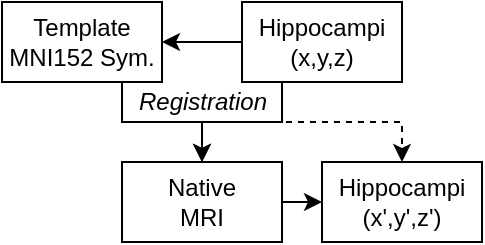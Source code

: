 <mxfile version="16.1.2" type="device"><diagram id="2wXegwvzqGjp2WkTY2xc" name="Page-1"><mxGraphModel dx="694" dy="441" grid="1" gridSize="10" guides="1" tooltips="1" connect="1" arrows="1" fold="1" page="1" pageScale="1" pageWidth="850" pageHeight="1100" math="0" shadow="0"><root><mxCell id="0"/><mxCell id="1" parent="0"/><mxCell id="C9QuvUNriG62lpCtqlwv-4" style="edgeStyle=orthogonalEdgeStyle;rounded=0;orthogonalLoop=1;jettySize=auto;html=1;exitX=0.5;exitY=1;exitDx=0;exitDy=0;entryX=0.5;entryY=0;entryDx=0;entryDy=0;" edge="1" parent="1" source="b-6Ho4O7Wek7eXcVwDqN-1" target="C9QuvUNriG62lpCtqlwv-3"><mxGeometry relative="1" as="geometry"><Array as="points"><mxPoint x="100" y="80"/><mxPoint x="100" y="100"/><mxPoint x="140" y="100"/></Array></mxGeometry></mxCell><mxCell id="C9QuvUNriG62lpCtqlwv-10" style="edgeStyle=orthogonalEdgeStyle;rounded=0;orthogonalLoop=1;jettySize=auto;html=1;exitX=0.75;exitY=1;exitDx=0;exitDy=0;entryX=0.5;entryY=0;entryDx=0;entryDy=0;dashed=1;" edge="1" parent="1" source="b-6Ho4O7Wek7eXcVwDqN-1" target="C9QuvUNriG62lpCtqlwv-7"><mxGeometry relative="1" as="geometry"/></mxCell><mxCell id="b-6Ho4O7Wek7eXcVwDqN-1" value="Template&lt;br&gt;MNI152 Sym." style="rounded=0;whiteSpace=wrap;html=1;fillColor=none;" parent="1" vertex="1"><mxGeometry x="40" y="40" width="80" height="40" as="geometry"/></mxCell><mxCell id="C9QuvUNriG62lpCtqlwv-2" style="edgeStyle=orthogonalEdgeStyle;rounded=0;orthogonalLoop=1;jettySize=auto;html=1;exitX=0;exitY=0.5;exitDx=0;exitDy=0;entryX=1;entryY=0.5;entryDx=0;entryDy=0;" edge="1" parent="1" source="C9QuvUNriG62lpCtqlwv-1" target="b-6Ho4O7Wek7eXcVwDqN-1"><mxGeometry relative="1" as="geometry"/></mxCell><mxCell id="C9QuvUNriG62lpCtqlwv-6" style="edgeStyle=orthogonalEdgeStyle;rounded=0;orthogonalLoop=1;jettySize=auto;html=1;exitX=0.5;exitY=1;exitDx=0;exitDy=0;entryX=0.5;entryY=0;entryDx=0;entryDy=0;" edge="1" parent="1" source="C9QuvUNriG62lpCtqlwv-1" target="C9QuvUNriG62lpCtqlwv-3"><mxGeometry relative="1" as="geometry"><Array as="points"><mxPoint x="180" y="80"/><mxPoint x="180" y="100"/><mxPoint x="140" y="100"/></Array></mxGeometry></mxCell><mxCell id="C9QuvUNriG62lpCtqlwv-1" value="Hippocampi&lt;br&gt;(x,y,z)" style="rounded=0;whiteSpace=wrap;html=1;fillColor=none;" vertex="1" parent="1"><mxGeometry x="160" y="40" width="80" height="40" as="geometry"/></mxCell><mxCell id="C9QuvUNriG62lpCtqlwv-8" style="edgeStyle=orthogonalEdgeStyle;rounded=0;orthogonalLoop=1;jettySize=auto;html=1;exitX=1;exitY=0.5;exitDx=0;exitDy=0;entryX=0;entryY=0.5;entryDx=0;entryDy=0;" edge="1" parent="1" source="C9QuvUNriG62lpCtqlwv-3" target="C9QuvUNriG62lpCtqlwv-7"><mxGeometry relative="1" as="geometry"/></mxCell><mxCell id="C9QuvUNriG62lpCtqlwv-3" value="Native&lt;br&gt;MRI" style="rounded=0;whiteSpace=wrap;html=1;fillColor=none;" vertex="1" parent="1"><mxGeometry x="100" y="120" width="80" height="40" as="geometry"/></mxCell><mxCell id="C9QuvUNriG62lpCtqlwv-5" value="&lt;i&gt;Registration&lt;/i&gt;" style="text;html=1;align=center;verticalAlign=middle;resizable=0;points=[];autosize=1;strokeColor=none;fillColor=none;" vertex="1" parent="1"><mxGeometry x="100" y="80" width="80" height="20" as="geometry"/></mxCell><mxCell id="C9QuvUNriG62lpCtqlwv-7" value="Hippocampi&lt;br&gt;(x',y',z')" style="rounded=0;whiteSpace=wrap;html=1;fillColor=none;" vertex="1" parent="1"><mxGeometry x="200" y="120" width="80" height="40" as="geometry"/></mxCell></root></mxGraphModel></diagram></mxfile>